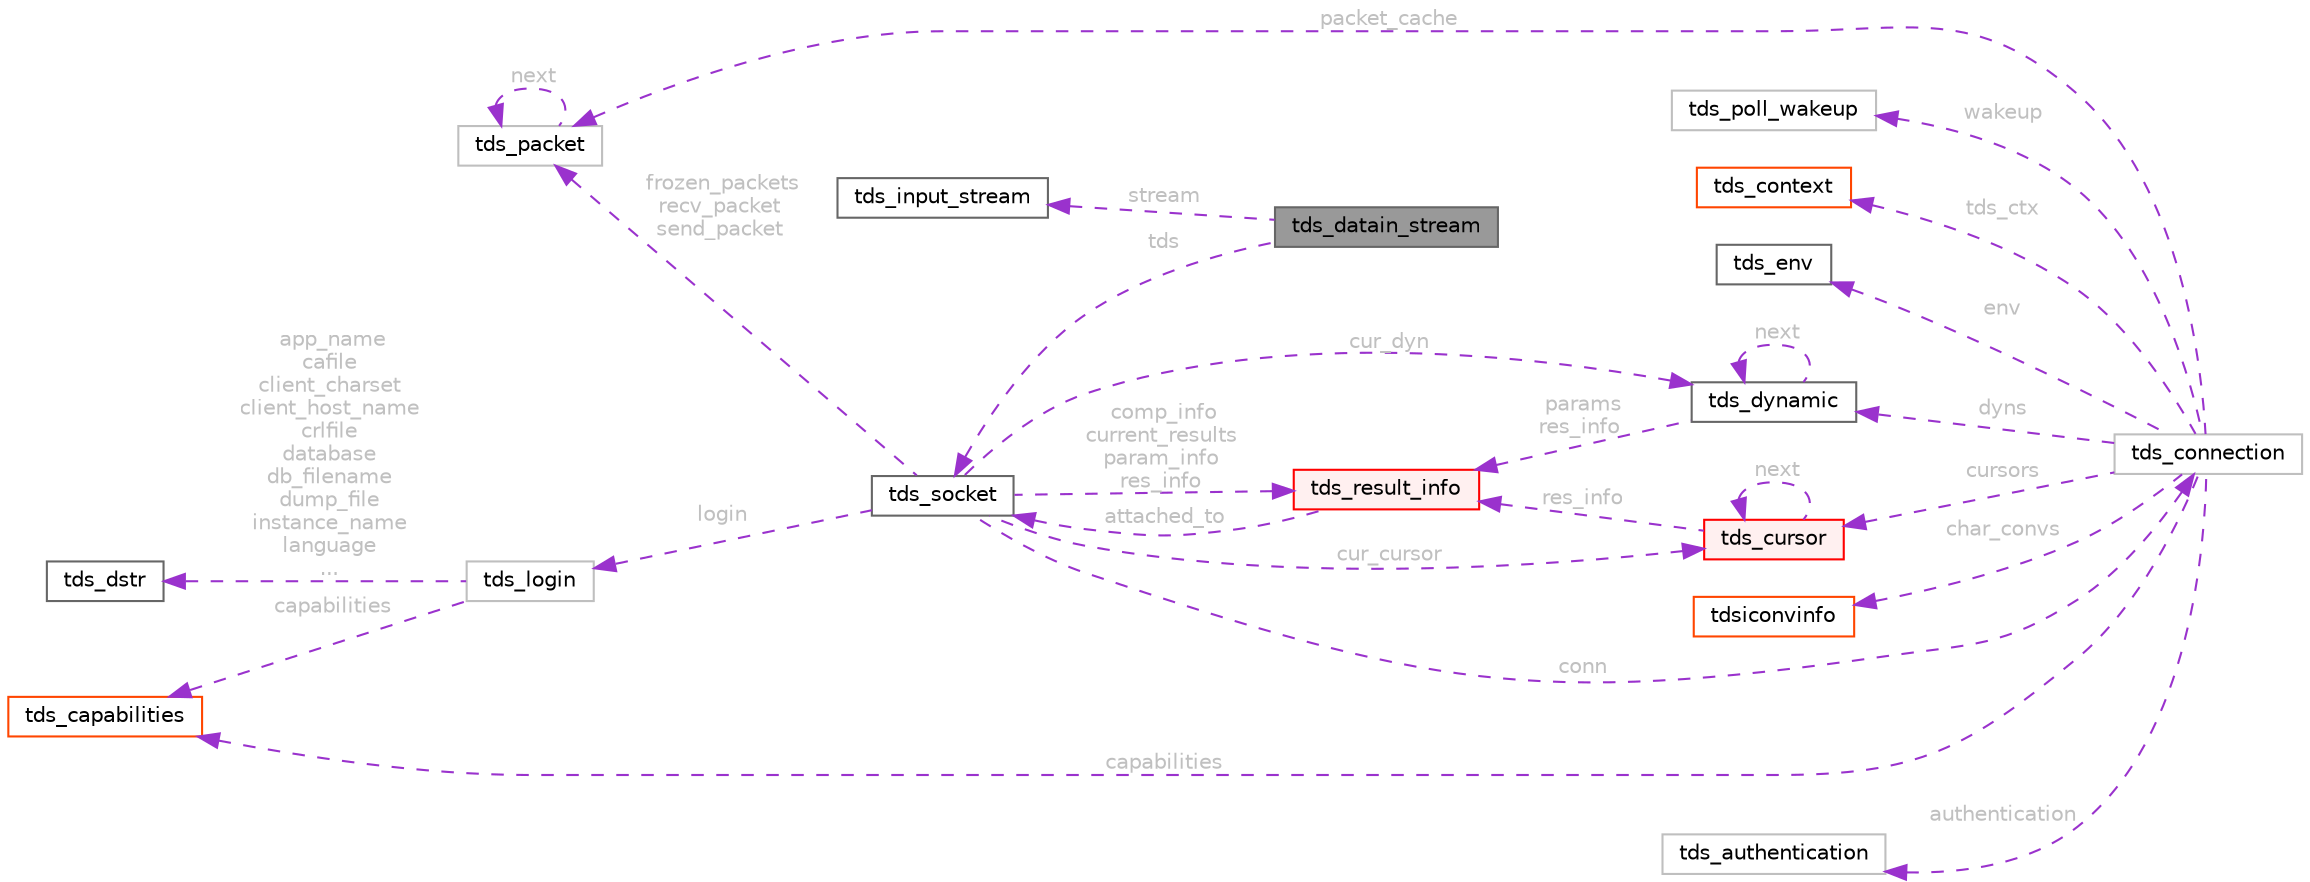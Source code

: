 digraph "tds_datain_stream"
{
 // LATEX_PDF_SIZE
  bgcolor="transparent";
  edge [fontname=Helvetica,fontsize=10,labelfontname=Helvetica,labelfontsize=10];
  node [fontname=Helvetica,fontsize=10,shape=box,height=0.2,width=0.4];
  rankdir="LR";
  Node1 [id="Node000001",label="tds_datain_stream",height=0.2,width=0.4,color="gray40", fillcolor="grey60", style="filled", fontcolor="black",tooltip="input stream to read data from tds protocol"];
  Node2 -> Node1 [id="edge1_Node000001_Node000002",dir="back",color="darkorchid3",style="dashed",tooltip=" ",label=" stream",fontcolor="grey" ];
  Node2 [id="Node000002",label="tds_input_stream",height=0.2,width=0.4,color="gray40", fillcolor="white", style="filled",URL="$a01150.html",tooltip="define a stream of data used for input"];
  Node3 -> Node1 [id="edge2_Node000001_Node000003",dir="back",color="darkorchid3",style="dashed",tooltip=" ",label=" tds",fontcolor="grey" ];
  Node3 [id="Node000003",label="tds_socket",height=0.2,width=0.4,color="gray40", fillcolor="white", style="filled",URL="$a01298.html",tooltip="Information for a server connection."];
  Node4 -> Node3 [id="edge3_Node000003_Node000004",dir="back",color="darkorchid3",style="dashed",tooltip=" ",label=" conn",fontcolor="grey" ];
  Node4 [id="Node000004",label="tds_connection",height=0.2,width=0.4,color="grey75", fillcolor="white", style="filled",URL="$a01294.html",tooltip=" "];
  Node5 -> Node4 [id="edge4_Node000004_Node000005",dir="back",color="darkorchid3",style="dashed",tooltip=" ",label=" wakeup",fontcolor="grey" ];
  Node5 [id="Node000005",label="tds_poll_wakeup",height=0.2,width=0.4,color="grey75", fillcolor="white", style="filled",URL="$a01290.html",tooltip=" "];
  Node6 -> Node4 [id="edge5_Node000004_Node000006",dir="back",color="darkorchid3",style="dashed",tooltip=" ",label=" tds_ctx",fontcolor="grey" ];
  Node6 [id="Node000006",label="tds_context",height=0.2,width=0.4,color="orangered", fillcolor="white", style="filled",URL="$a01278.html",tooltip=" "];
  Node8 -> Node4 [id="edge6_Node000004_Node000008",dir="back",color="darkorchid3",style="dashed",tooltip=" ",label=" env",fontcolor="grey" ];
  Node8 [id="Node000008",label="tds_env",height=0.2,width=0.4,color="gray40", fillcolor="white", style="filled",URL="$a01266.html",tooltip="Current environment as reported by the server."];
  Node9 -> Node4 [id="edge7_Node000004_Node000009",dir="back",color="darkorchid3",style="dashed",tooltip=" ",label=" cursors",fontcolor="grey" ];
  Node9 [id="Node000009",label="tds_cursor",height=0.2,width=0.4,color="red", fillcolor="#FFF0F0", style="filled",URL="$a01262.html",tooltip="Holds informations about a cursor."];
  Node9 -> Node9 [id="edge8_Node000009_Node000009",dir="back",color="darkorchid3",style="dashed",tooltip=" ",label=" next",fontcolor="grey" ];
  Node11 -> Node9 [id="edge9_Node000009_Node000011",dir="back",color="darkorchid3",style="dashed",tooltip=" ",label=" res_info",fontcolor="grey" ];
  Node11 [id="Node000011",label="tds_result_info",height=0.2,width=0.4,color="red", fillcolor="#FFF0F0", style="filled",URL="$a01246.html",tooltip="Hold information for any results."];
  Node3 -> Node11 [id="edge10_Node000011_Node000003",dir="back",color="darkorchid3",style="dashed",tooltip=" ",label=" attached_to",fontcolor="grey" ];
  Node20 -> Node4 [id="edge11_Node000004_Node000020",dir="back",color="darkorchid3",style="dashed",tooltip=" ",label=" dyns",fontcolor="grey" ];
  Node20 [id="Node000020",label="tds_dynamic",height=0.2,width=0.4,color="gray40", fillcolor="white", style="filled",URL="$a01270.html",tooltip="Holds information for a dynamic (also called prepared) query."];
  Node20 -> Node20 [id="edge12_Node000020_Node000020",dir="back",color="darkorchid3",style="dashed",tooltip=" ",label=" next",fontcolor="grey" ];
  Node11 -> Node20 [id="edge13_Node000020_Node000011",dir="back",color="darkorchid3",style="dashed",tooltip=" ",label=" params\nres_info",fontcolor="grey" ];
  Node14 -> Node4 [id="edge14_Node000004_Node000014",dir="back",color="darkorchid3",style="dashed",tooltip=" ",label=" char_convs",fontcolor="grey" ];
  Node14 [id="Node000014",label="tdsiconvinfo",height=0.2,width=0.4,color="orangered", fillcolor="white", style="filled",URL="$a01042.html",tooltip=" "];
  Node21 -> Node4 [id="edge15_Node000004_Node000021",dir="back",color="darkorchid3",style="dashed",tooltip=" ",label=" capabilities",fontcolor="grey" ];
  Node21 [id="Node000021",label="tds_capabilities",height=0.2,width=0.4,color="orangered", fillcolor="white", style="filled",URL="$a01202.html",tooltip=" "];
  Node23 -> Node4 [id="edge16_Node000004_Node000023",dir="back",color="darkorchid3",style="dashed",tooltip=" ",label=" packet_cache",fontcolor="grey" ];
  Node23 [id="Node000023",label="tds_packet",height=0.2,width=0.4,color="grey75", fillcolor="white", style="filled",URL="$a01286.html",tooltip=" "];
  Node23 -> Node23 [id="edge17_Node000023_Node000023",dir="back",color="darkorchid3",style="dashed",tooltip=" ",label=" next",fontcolor="grey" ];
  Node24 -> Node4 [id="edge18_Node000004_Node000024",dir="back",color="darkorchid3",style="dashed",tooltip=" ",label=" authentication",fontcolor="grey" ];
  Node24 [id="Node000024",label="tds_authentication",height=0.2,width=0.4,color="grey75", fillcolor="white", style="filled",URL="$a01282.html",tooltip=" "];
  Node23 -> Node3 [id="edge19_Node000003_Node000023",dir="back",color="darkorchid3",style="dashed",tooltip=" ",label=" frozen_packets\nrecv_packet\nsend_packet",fontcolor="grey" ];
  Node11 -> Node3 [id="edge20_Node000003_Node000011",dir="back",color="darkorchid3",style="dashed",tooltip=" ",label=" comp_info\ncurrent_results\nparam_info\nres_info",fontcolor="grey" ];
  Node9 -> Node3 [id="edge21_Node000003_Node000009",dir="back",color="darkorchid3",style="dashed",tooltip=" ",label=" cur_cursor",fontcolor="grey" ];
  Node20 -> Node3 [id="edge22_Node000003_Node000020",dir="back",color="darkorchid3",style="dashed",tooltip=" ",label=" cur_dyn",fontcolor="grey" ];
  Node25 -> Node3 [id="edge23_Node000003_Node000025",dir="back",color="darkorchid3",style="dashed",tooltip=" ",label=" login",fontcolor="grey" ];
  Node25 [id="Node000025",label="tds_login",height=0.2,width=0.4,color="grey75", fillcolor="white", style="filled",URL="$a01206.html",tooltip=" "];
  Node18 -> Node25 [id="edge24_Node000025_Node000018",dir="back",color="darkorchid3",style="dashed",tooltip=" ",label=" app_name\ncafile\nclient_charset\nclient_host_name\ncrlfile\ndatabase\ndb_filename\ndump_file\ninstance_name\nlanguage\n...",fontcolor="grey" ];
  Node18 [id="Node000018",label="tds_dstr",height=0.2,width=0.4,color="gray40", fillcolor="white", style="filled",URL="$a01362.html",tooltip="Structure to hold a string."];
  Node21 -> Node25 [id="edge25_Node000025_Node000021",dir="back",color="darkorchid3",style="dashed",tooltip=" ",label=" capabilities",fontcolor="grey" ];
}
